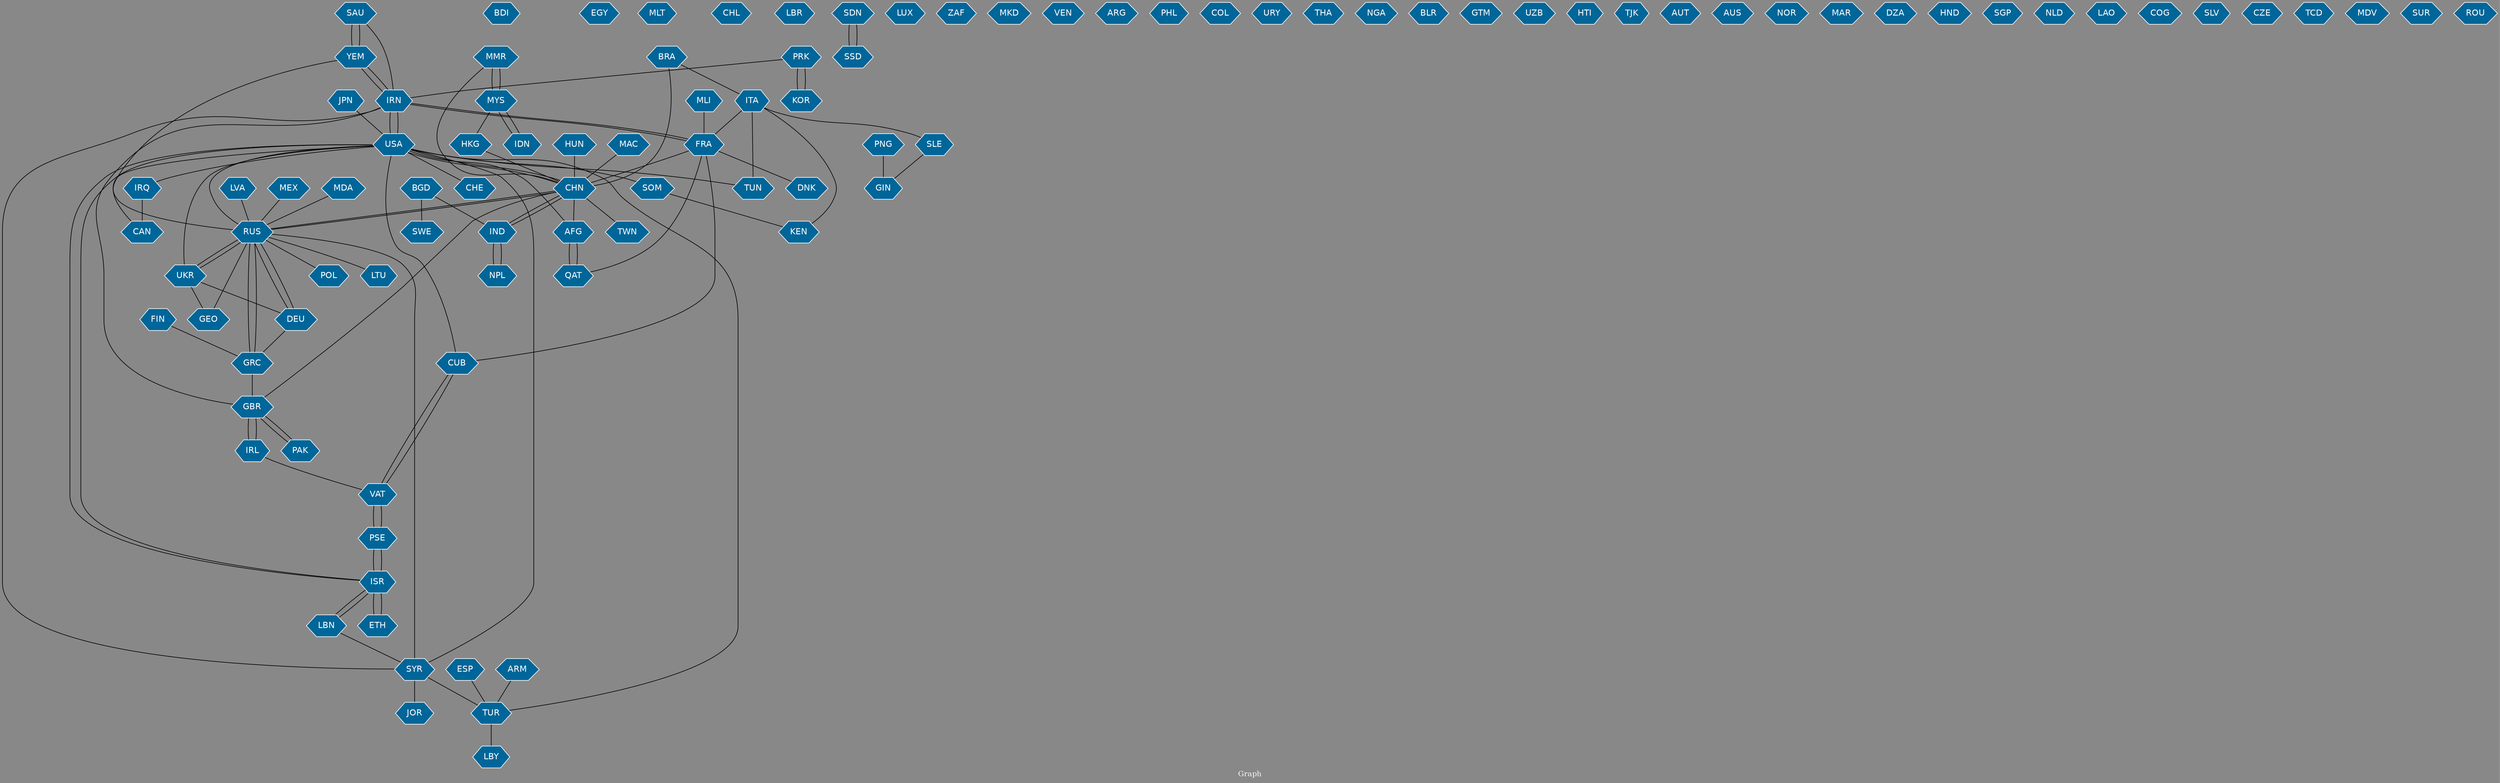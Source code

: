 // Countries together in item graph
graph {
	graph [bgcolor="#888888" fontcolor=white fontsize=12 label="Graph" outputorder=edgesfirst overlap=prism]
	node [color=white fillcolor="#006699" fontcolor=white fontname=Helvetica shape=hexagon style=filled]
	edge [arrowhead=open color=black fontcolor=white fontname=Courier fontsize=12]
		SAU [label=SAU]
		IRN [label=IRN]
		BDI [label=BDI]
		IRL [label=IRL]
		GBR [label=GBR]
		DEU [label=DEU]
		RUS [label=RUS]
		CUB [label=CUB]
		EGY [label=EGY]
		FRA [label=FRA]
		CHN [label=CHN]
		PRK [label=PRK]
		SYR [label=SYR]
		YEM [label=YEM]
		ISR [label=ISR]
		USA [label=USA]
		MLT [label=MLT]
		CHL [label=CHL]
		IND [label=IND]
		NPL [label=NPL]
		BRA [label=BRA]
		LBR [label=LBR]
		PAK [label=PAK]
		ESP [label=ESP]
		SDN [label=SDN]
		SSD [label=SSD]
		GRC [label=GRC]
		MYS [label=MYS]
		POL [label=POL]
		CHE [label=CHE]
		AFG [label=AFG]
		LUX [label=LUX]
		TUR [label=TUR]
		ITA [label=ITA]
		ZAF [label=ZAF]
		MKD [label=MKD]
		CAN [label=CAN]
		TUN [label=TUN]
		UKR [label=UKR]
		IRQ [label=IRQ]
		TWN [label=TWN]
		KOR [label=KOR]
		SOM [label=SOM]
		MMR [label=MMR]
		LVA [label=LVA]
		GEO [label=GEO]
		VAT [label=VAT]
		JPN [label=JPN]
		HKG [label=HKG]
		PSE [label=PSE]
		VEN [label=VEN]
		ARG [label=ARG]
		ARM [label=ARM]
		LBN [label=LBN]
		PHL [label=PHL]
		IDN [label=IDN]
		MEX [label=MEX]
		HUN [label=HUN]
		DNK [label=DNK]
		KEN [label=KEN]
		COL [label=COL]
		URY [label=URY]
		THA [label=THA]
		PNG [label=PNG]
		GIN [label=GIN]
		NGA [label=NGA]
		BLR [label=BLR]
		ETH [label=ETH]
		GTM [label=GTM]
		UZB [label=UZB]
		LTU [label=LTU]
		HTI [label=HTI]
		TJK [label=TJK]
		BGD [label=BGD]
		SWE [label=SWE]
		LBY [label=LBY]
		AUT [label=AUT]
		AUS [label=AUS]
		SLE [label=SLE]
		NOR [label=NOR]
		MAR [label=MAR]
		DZA [label=DZA]
		MLI [label=MLI]
		HND [label=HND]
		QAT [label=QAT]
		MDA [label=MDA]
		SGP [label=SGP]
		NLD [label=NLD]
		LAO [label=LAO]
		COG [label=COG]
		JOR [label=JOR]
		SLV [label=SLV]
		FIN [label=FIN]
		CZE [label=CZE]
		TCD [label=TCD]
		MDV [label=MDV]
		SUR [label=SUR]
		MAC [label=MAC]
		ROU [label=ROU]
			ISR -- ETH [weight=1]
			IDN -- MYS [weight=1]
			SYR -- TUR [weight=2]
			MLI -- FRA [weight=1]
			RUS -- LTU [weight=1]
			FRA -- IRN [weight=1]
			SAU -- YEM [weight=6]
			ARM -- TUR [weight=2]
			IRL -- VAT [weight=1]
			RUS -- GEO [weight=1]
			USA -- SOM [weight=1]
			PSE -- VAT [weight=1]
			USA -- IRN [weight=5]
			ITA -- KEN [weight=1]
			MYS -- MMR [weight=1]
			IND -- CHN [weight=2]
			USA -- TUN [weight=1]
			SDN -- SSD [weight=1]
			IRQ -- CAN [weight=1]
			BGD -- SWE [weight=1]
			ISR -- LBN [weight=1]
			KOR -- PRK [weight=2]
			USA -- AFG [weight=1]
			DEU -- RUS [weight=1]
			JPN -- USA [weight=1]
			MAC -- CHN [weight=1]
			CHN -- USA [weight=1]
			ESP -- TUR [weight=1]
			VAT -- PSE [weight=2]
			GBR -- CHN [weight=1]
			USA -- CHE [weight=1]
			IRN -- FRA [weight=1]
			LVA -- RUS [weight=1]
			RUS -- SYR [weight=2]
			CHN -- IND [weight=3]
			CHN -- TWN [weight=1]
			YEM -- IRN [weight=1]
			GBR -- PAK [weight=1]
			USA -- IRQ [weight=1]
			USA -- TUR [weight=1]
			RUS -- POL [weight=1]
			GBR -- IRL [weight=1]
			SLE -- GIN [weight=1]
			MMR -- MYS [weight=1]
			LBN -- SYR [weight=2]
			CUB -- VAT [weight=1]
			USA -- CUB [weight=1]
			PSE -- ISR [weight=4]
			HKG -- CHN [weight=1]
			FRA -- DNK [weight=1]
			ISR -- USA [weight=1]
			DEU -- GRC [weight=1]
			UKR -- USA [weight=1]
			IRN -- SYR [weight=1]
			IRN -- YEM [weight=1]
			PNG -- GIN [weight=2]
			YEM -- SAU [weight=4]
			GRC -- RUS [weight=1]
			ISR -- PSE [weight=6]
			BGD -- IND [weight=1]
			NPL -- IND [weight=2]
			MEX -- RUS [weight=1]
			QAT -- AFG [weight=1]
			BRA -- ITA [weight=1]
			ITA -- FRA [weight=1]
			SYR -- JOR [weight=1]
			UKR -- RUS [weight=8]
			TUR -- LBY [weight=1]
			IRL -- GBR [weight=1]
			ETH -- ISR [weight=2]
			PRK -- KOR [weight=1]
			RUS -- UKR [weight=2]
			IRN -- USA [weight=6]
			IRN -- SAU [weight=3]
			IRN -- GBR [weight=1]
			GRC -- GBR [weight=2]
			VAT -- CUB [weight=2]
			FRA -- CUB [weight=2]
			BRA -- CHN [weight=2]
			FIN -- GRC [weight=1]
			AFG -- QAT [weight=1]
			PRK -- IRN [weight=1]
			ITA -- TUN [weight=1]
			SYR -- USA [weight=2]
			UKR -- DEU [weight=1]
			MYS -- IDN [weight=2]
			USA -- CAN [weight=1]
			RUS -- DEU [weight=2]
			LBN -- ISR [weight=1]
			USA -- ISR [weight=1]
			MDA -- RUS [weight=1]
			SOM -- KEN [weight=1]
			CHN -- RUS [weight=3]
			RUS -- USA [weight=1]
			FRA -- QAT [weight=1]
			HUN -- CHN [weight=2]
			PAK -- GBR [weight=1]
			FRA -- CHN [weight=3]
			MMR -- CHN [weight=1]
			USA -- CHN [weight=1]
			CHN -- AFG [weight=1]
			RUS -- YEM [weight=1]
			ITA -- SLE [weight=1]
			SSD -- SDN [weight=1]
			UKR -- GEO [weight=1]
			RUS -- CHN [weight=1]
			IND -- NPL [weight=1]
			RUS -- GRC [weight=1]
			MYS -- HKG [weight=2]
}